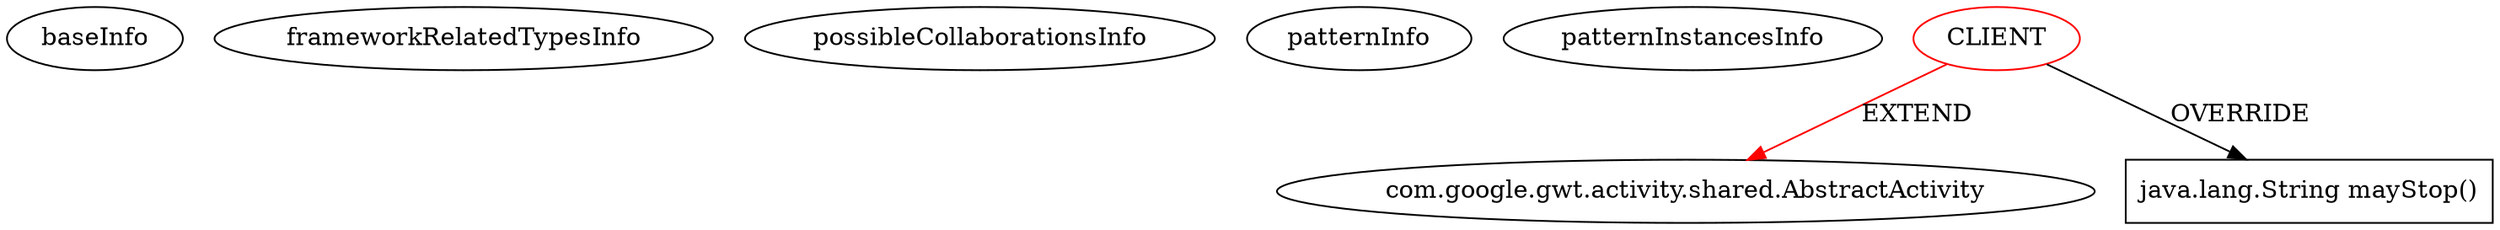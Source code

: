 digraph {
baseInfo[graphId=962,category="pattern",isAnonymous=false,possibleRelation=false]
frameworkRelatedTypesInfo[0="com.google.gwt.activity.shared.AbstractActivity"]
possibleCollaborationsInfo[]
patternInfo[frequency=2.0,patternRootClient=0]
patternInstancesInfo[0="anozaki-GwtHelloMvpTest~/anozaki-GwtHelloMvpTest/GwtHelloMvpTest-master/src/main/java/com/hellomvp/client/activity/HelloActivity.java~HelloActivity~667",1="bahkified-Test~/bahkified-Test/Test-master/src/main/java/com/blargh/AanP/client/activity/HomeActivity.java~HomeActivity~791"]
1[label="com.google.gwt.activity.shared.AbstractActivity",vertexType="FRAMEWORK_CLASS_TYPE",isFrameworkType=false]
0[label="CLIENT",vertexType="ROOT_CLIENT_CLASS_DECLARATION",isFrameworkType=false,color=red]
2[label="java.lang.String mayStop()",vertexType="OVERRIDING_METHOD_DECLARATION",isFrameworkType=false,shape=box]
0->1[label="EXTEND",color=red]
0->2[label="OVERRIDE"]
}
